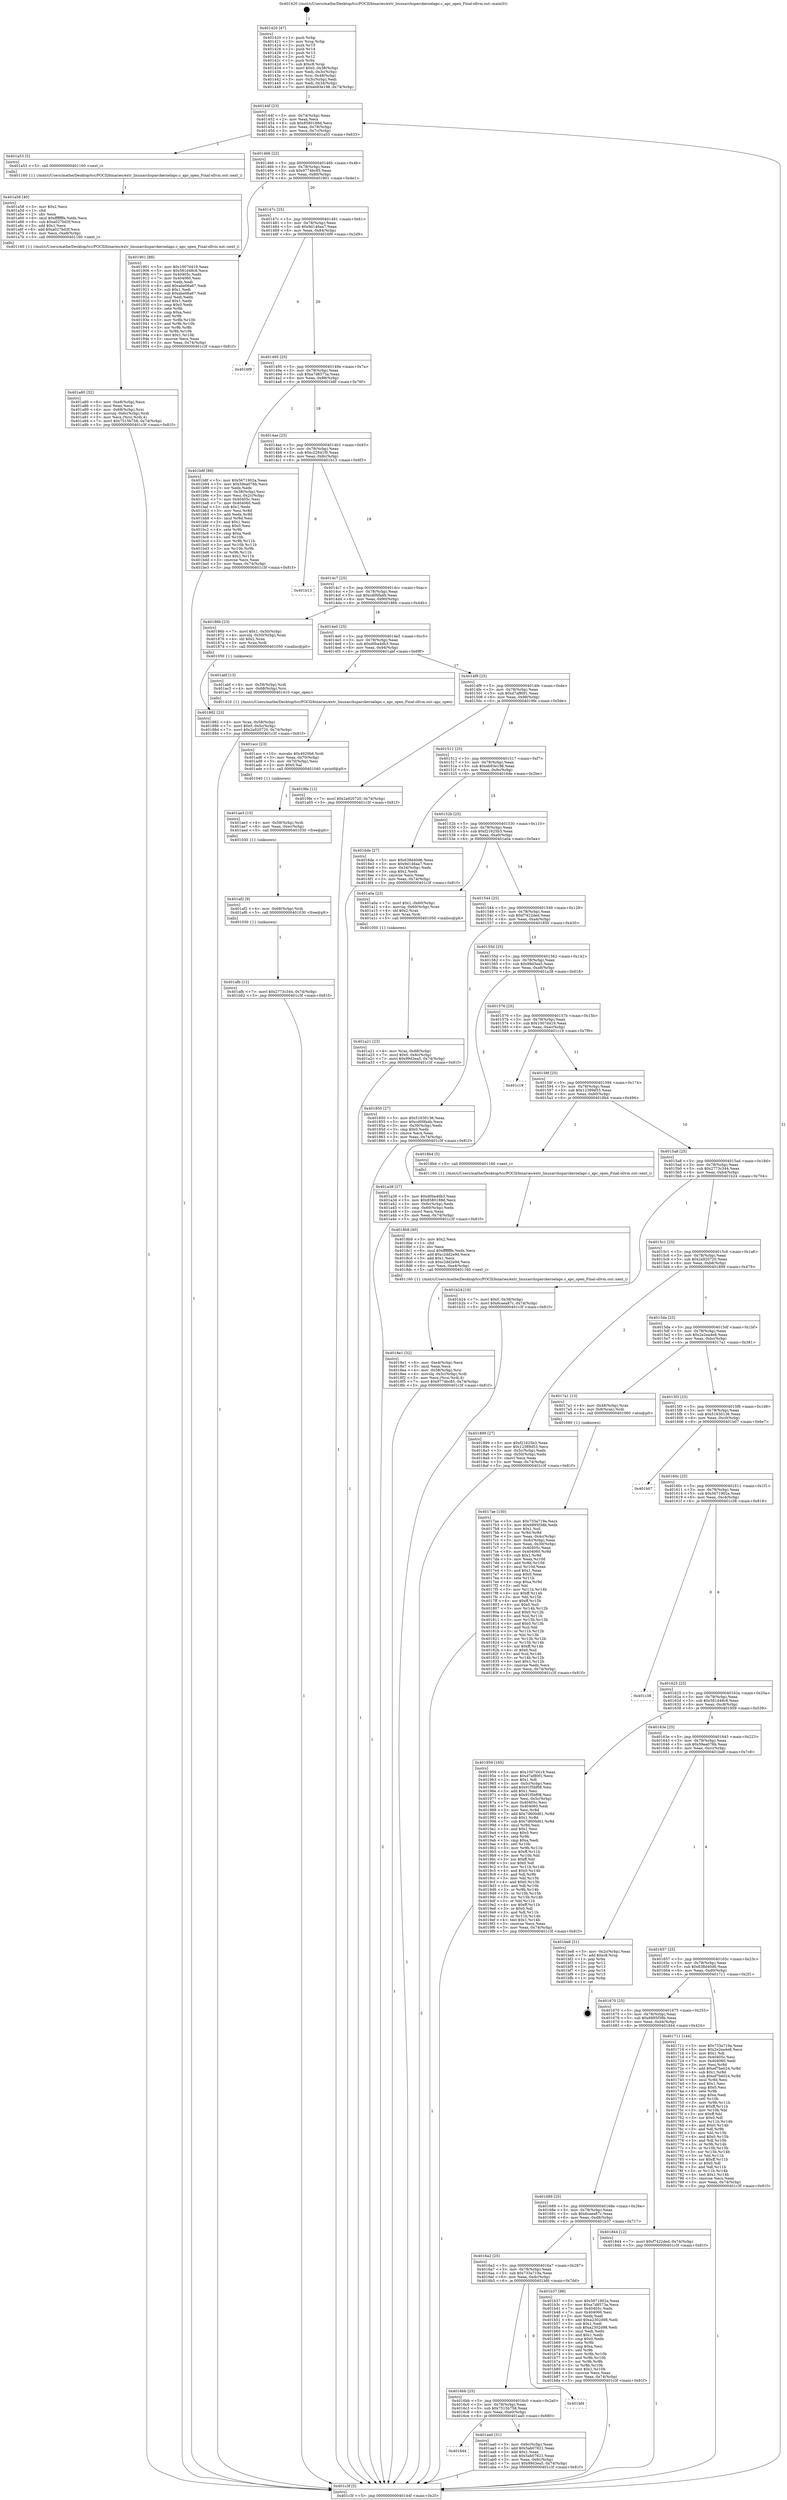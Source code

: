 digraph "0x401420" {
  label = "0x401420 (/mnt/c/Users/mathe/Desktop/tcc/POCII/binaries/extr_linuxarchsparckernelapc.c_apc_open_Final-ollvm.out::main(0))"
  labelloc = "t"
  node[shape=record]

  Entry [label="",width=0.3,height=0.3,shape=circle,fillcolor=black,style=filled]
  "0x40144f" [label="{
     0x40144f [23]\l
     | [instrs]\l
     &nbsp;&nbsp;0x40144f \<+3\>: mov -0x74(%rbp),%eax\l
     &nbsp;&nbsp;0x401452 \<+2\>: mov %eax,%ecx\l
     &nbsp;&nbsp;0x401454 \<+6\>: sub $0x8580188d,%ecx\l
     &nbsp;&nbsp;0x40145a \<+3\>: mov %eax,-0x78(%rbp)\l
     &nbsp;&nbsp;0x40145d \<+3\>: mov %ecx,-0x7c(%rbp)\l
     &nbsp;&nbsp;0x401460 \<+6\>: je 0000000000401a53 \<main+0x633\>\l
  }"]
  "0x401a53" [label="{
     0x401a53 [5]\l
     | [instrs]\l
     &nbsp;&nbsp;0x401a53 \<+5\>: call 0000000000401160 \<next_i\>\l
     | [calls]\l
     &nbsp;&nbsp;0x401160 \{1\} (/mnt/c/Users/mathe/Desktop/tcc/POCII/binaries/extr_linuxarchsparckernelapc.c_apc_open_Final-ollvm.out::next_i)\l
  }"]
  "0x401466" [label="{
     0x401466 [22]\l
     | [instrs]\l
     &nbsp;&nbsp;0x401466 \<+5\>: jmp 000000000040146b \<main+0x4b\>\l
     &nbsp;&nbsp;0x40146b \<+3\>: mov -0x78(%rbp),%eax\l
     &nbsp;&nbsp;0x40146e \<+5\>: sub $0x9774bc85,%eax\l
     &nbsp;&nbsp;0x401473 \<+3\>: mov %eax,-0x80(%rbp)\l
     &nbsp;&nbsp;0x401476 \<+6\>: je 0000000000401901 \<main+0x4e1\>\l
  }"]
  Exit [label="",width=0.3,height=0.3,shape=circle,fillcolor=black,style=filled,peripheries=2]
  "0x401901" [label="{
     0x401901 [88]\l
     | [instrs]\l
     &nbsp;&nbsp;0x401901 \<+5\>: mov $0x1007d419,%eax\l
     &nbsp;&nbsp;0x401906 \<+5\>: mov $0x581d48c8,%ecx\l
     &nbsp;&nbsp;0x40190b \<+7\>: mov 0x40405c,%edx\l
     &nbsp;&nbsp;0x401912 \<+7\>: mov 0x404060,%esi\l
     &nbsp;&nbsp;0x401919 \<+2\>: mov %edx,%edi\l
     &nbsp;&nbsp;0x40191b \<+6\>: add $0xabe06a67,%edi\l
     &nbsp;&nbsp;0x401921 \<+3\>: sub $0x1,%edi\l
     &nbsp;&nbsp;0x401924 \<+6\>: sub $0xabe06a67,%edi\l
     &nbsp;&nbsp;0x40192a \<+3\>: imul %edi,%edx\l
     &nbsp;&nbsp;0x40192d \<+3\>: and $0x1,%edx\l
     &nbsp;&nbsp;0x401930 \<+3\>: cmp $0x0,%edx\l
     &nbsp;&nbsp;0x401933 \<+4\>: sete %r8b\l
     &nbsp;&nbsp;0x401937 \<+3\>: cmp $0xa,%esi\l
     &nbsp;&nbsp;0x40193a \<+4\>: setl %r9b\l
     &nbsp;&nbsp;0x40193e \<+3\>: mov %r8b,%r10b\l
     &nbsp;&nbsp;0x401941 \<+3\>: and %r9b,%r10b\l
     &nbsp;&nbsp;0x401944 \<+3\>: xor %r9b,%r8b\l
     &nbsp;&nbsp;0x401947 \<+3\>: or %r8b,%r10b\l
     &nbsp;&nbsp;0x40194a \<+4\>: test $0x1,%r10b\l
     &nbsp;&nbsp;0x40194e \<+3\>: cmovne %ecx,%eax\l
     &nbsp;&nbsp;0x401951 \<+3\>: mov %eax,-0x74(%rbp)\l
     &nbsp;&nbsp;0x401954 \<+5\>: jmp 0000000000401c3f \<main+0x81f\>\l
  }"]
  "0x40147c" [label="{
     0x40147c [25]\l
     | [instrs]\l
     &nbsp;&nbsp;0x40147c \<+5\>: jmp 0000000000401481 \<main+0x61\>\l
     &nbsp;&nbsp;0x401481 \<+3\>: mov -0x78(%rbp),%eax\l
     &nbsp;&nbsp;0x401484 \<+5\>: sub $0x9d146aa7,%eax\l
     &nbsp;&nbsp;0x401489 \<+6\>: mov %eax,-0x84(%rbp)\l
     &nbsp;&nbsp;0x40148f \<+6\>: je 00000000004016f9 \<main+0x2d9\>\l
  }"]
  "0x401afb" [label="{
     0x401afb [12]\l
     | [instrs]\l
     &nbsp;&nbsp;0x401afb \<+7\>: movl $0x2773c344,-0x74(%rbp)\l
     &nbsp;&nbsp;0x401b02 \<+5\>: jmp 0000000000401c3f \<main+0x81f\>\l
  }"]
  "0x4016f9" [label="{
     0x4016f9\l
  }", style=dashed]
  "0x401495" [label="{
     0x401495 [25]\l
     | [instrs]\l
     &nbsp;&nbsp;0x401495 \<+5\>: jmp 000000000040149a \<main+0x7a\>\l
     &nbsp;&nbsp;0x40149a \<+3\>: mov -0x78(%rbp),%eax\l
     &nbsp;&nbsp;0x40149d \<+5\>: sub $0xa7d8573a,%eax\l
     &nbsp;&nbsp;0x4014a2 \<+6\>: mov %eax,-0x88(%rbp)\l
     &nbsp;&nbsp;0x4014a8 \<+6\>: je 0000000000401b8f \<main+0x76f\>\l
  }"]
  "0x401af2" [label="{
     0x401af2 [9]\l
     | [instrs]\l
     &nbsp;&nbsp;0x401af2 \<+4\>: mov -0x68(%rbp),%rdi\l
     &nbsp;&nbsp;0x401af6 \<+5\>: call 0000000000401030 \<free@plt\>\l
     | [calls]\l
     &nbsp;&nbsp;0x401030 \{1\} (unknown)\l
  }"]
  "0x401b8f" [label="{
     0x401b8f [89]\l
     | [instrs]\l
     &nbsp;&nbsp;0x401b8f \<+5\>: mov $0x5671902a,%eax\l
     &nbsp;&nbsp;0x401b94 \<+5\>: mov $0x59ea076b,%ecx\l
     &nbsp;&nbsp;0x401b99 \<+2\>: xor %edx,%edx\l
     &nbsp;&nbsp;0x401b9b \<+3\>: mov -0x38(%rbp),%esi\l
     &nbsp;&nbsp;0x401b9e \<+3\>: mov %esi,-0x2c(%rbp)\l
     &nbsp;&nbsp;0x401ba1 \<+7\>: mov 0x40405c,%esi\l
     &nbsp;&nbsp;0x401ba8 \<+7\>: mov 0x404060,%edi\l
     &nbsp;&nbsp;0x401baf \<+3\>: sub $0x1,%edx\l
     &nbsp;&nbsp;0x401bb2 \<+3\>: mov %esi,%r8d\l
     &nbsp;&nbsp;0x401bb5 \<+3\>: add %edx,%r8d\l
     &nbsp;&nbsp;0x401bb8 \<+4\>: imul %r8d,%esi\l
     &nbsp;&nbsp;0x401bbc \<+3\>: and $0x1,%esi\l
     &nbsp;&nbsp;0x401bbf \<+3\>: cmp $0x0,%esi\l
     &nbsp;&nbsp;0x401bc2 \<+4\>: sete %r9b\l
     &nbsp;&nbsp;0x401bc6 \<+3\>: cmp $0xa,%edi\l
     &nbsp;&nbsp;0x401bc9 \<+4\>: setl %r10b\l
     &nbsp;&nbsp;0x401bcd \<+3\>: mov %r9b,%r11b\l
     &nbsp;&nbsp;0x401bd0 \<+3\>: and %r10b,%r11b\l
     &nbsp;&nbsp;0x401bd3 \<+3\>: xor %r10b,%r9b\l
     &nbsp;&nbsp;0x401bd6 \<+3\>: or %r9b,%r11b\l
     &nbsp;&nbsp;0x401bd9 \<+4\>: test $0x1,%r11b\l
     &nbsp;&nbsp;0x401bdd \<+3\>: cmovne %ecx,%eax\l
     &nbsp;&nbsp;0x401be0 \<+3\>: mov %eax,-0x74(%rbp)\l
     &nbsp;&nbsp;0x401be3 \<+5\>: jmp 0000000000401c3f \<main+0x81f\>\l
  }"]
  "0x4014ae" [label="{
     0x4014ae [25]\l
     | [instrs]\l
     &nbsp;&nbsp;0x4014ae \<+5\>: jmp 00000000004014b3 \<main+0x93\>\l
     &nbsp;&nbsp;0x4014b3 \<+3\>: mov -0x78(%rbp),%eax\l
     &nbsp;&nbsp;0x4014b6 \<+5\>: sub $0xc22841f0,%eax\l
     &nbsp;&nbsp;0x4014bb \<+6\>: mov %eax,-0x8c(%rbp)\l
     &nbsp;&nbsp;0x4014c1 \<+6\>: je 0000000000401b13 \<main+0x6f3\>\l
  }"]
  "0x401ae3" [label="{
     0x401ae3 [15]\l
     | [instrs]\l
     &nbsp;&nbsp;0x401ae3 \<+4\>: mov -0x58(%rbp),%rdi\l
     &nbsp;&nbsp;0x401ae7 \<+6\>: mov %eax,-0xec(%rbp)\l
     &nbsp;&nbsp;0x401aed \<+5\>: call 0000000000401030 \<free@plt\>\l
     | [calls]\l
     &nbsp;&nbsp;0x401030 \{1\} (unknown)\l
  }"]
  "0x401b13" [label="{
     0x401b13\l
  }", style=dashed]
  "0x4014c7" [label="{
     0x4014c7 [25]\l
     | [instrs]\l
     &nbsp;&nbsp;0x4014c7 \<+5\>: jmp 00000000004014cc \<main+0xac\>\l
     &nbsp;&nbsp;0x4014cc \<+3\>: mov -0x78(%rbp),%eax\l
     &nbsp;&nbsp;0x4014cf \<+5\>: sub $0xcd00fa4b,%eax\l
     &nbsp;&nbsp;0x4014d4 \<+6\>: mov %eax,-0x90(%rbp)\l
     &nbsp;&nbsp;0x4014da \<+6\>: je 000000000040186b \<main+0x44b\>\l
  }"]
  "0x401acc" [label="{
     0x401acc [23]\l
     | [instrs]\l
     &nbsp;&nbsp;0x401acc \<+10\>: movabs $0x4020b6,%rdi\l
     &nbsp;&nbsp;0x401ad6 \<+3\>: mov %eax,-0x70(%rbp)\l
     &nbsp;&nbsp;0x401ad9 \<+3\>: mov -0x70(%rbp),%esi\l
     &nbsp;&nbsp;0x401adc \<+2\>: mov $0x0,%al\l
     &nbsp;&nbsp;0x401ade \<+5\>: call 0000000000401040 \<printf@plt\>\l
     | [calls]\l
     &nbsp;&nbsp;0x401040 \{1\} (unknown)\l
  }"]
  "0x40186b" [label="{
     0x40186b [23]\l
     | [instrs]\l
     &nbsp;&nbsp;0x40186b \<+7\>: movl $0x1,-0x50(%rbp)\l
     &nbsp;&nbsp;0x401872 \<+4\>: movslq -0x50(%rbp),%rax\l
     &nbsp;&nbsp;0x401876 \<+4\>: shl $0x2,%rax\l
     &nbsp;&nbsp;0x40187a \<+3\>: mov %rax,%rdi\l
     &nbsp;&nbsp;0x40187d \<+5\>: call 0000000000401050 \<malloc@plt\>\l
     | [calls]\l
     &nbsp;&nbsp;0x401050 \{1\} (unknown)\l
  }"]
  "0x4014e0" [label="{
     0x4014e0 [25]\l
     | [instrs]\l
     &nbsp;&nbsp;0x4014e0 \<+5\>: jmp 00000000004014e5 \<main+0xc5\>\l
     &nbsp;&nbsp;0x4014e5 \<+3\>: mov -0x78(%rbp),%eax\l
     &nbsp;&nbsp;0x4014e8 \<+5\>: sub $0xd0ba4db3,%eax\l
     &nbsp;&nbsp;0x4014ed \<+6\>: mov %eax,-0x94(%rbp)\l
     &nbsp;&nbsp;0x4014f3 \<+6\>: je 0000000000401abf \<main+0x69f\>\l
  }"]
  "0x4016d4" [label="{
     0x4016d4\l
  }", style=dashed]
  "0x401abf" [label="{
     0x401abf [13]\l
     | [instrs]\l
     &nbsp;&nbsp;0x401abf \<+4\>: mov -0x58(%rbp),%rdi\l
     &nbsp;&nbsp;0x401ac3 \<+4\>: mov -0x68(%rbp),%rsi\l
     &nbsp;&nbsp;0x401ac7 \<+5\>: call 0000000000401410 \<apc_open\>\l
     | [calls]\l
     &nbsp;&nbsp;0x401410 \{1\} (/mnt/c/Users/mathe/Desktop/tcc/POCII/binaries/extr_linuxarchsparckernelapc.c_apc_open_Final-ollvm.out::apc_open)\l
  }"]
  "0x4014f9" [label="{
     0x4014f9 [25]\l
     | [instrs]\l
     &nbsp;&nbsp;0x4014f9 \<+5\>: jmp 00000000004014fe \<main+0xde\>\l
     &nbsp;&nbsp;0x4014fe \<+3\>: mov -0x78(%rbp),%eax\l
     &nbsp;&nbsp;0x401501 \<+5\>: sub $0xd7af80f1,%eax\l
     &nbsp;&nbsp;0x401506 \<+6\>: mov %eax,-0x98(%rbp)\l
     &nbsp;&nbsp;0x40150c \<+6\>: je 00000000004019fe \<main+0x5de\>\l
  }"]
  "0x401aa0" [label="{
     0x401aa0 [31]\l
     | [instrs]\l
     &nbsp;&nbsp;0x401aa0 \<+3\>: mov -0x6c(%rbp),%eax\l
     &nbsp;&nbsp;0x401aa3 \<+5\>: add $0x5ab07621,%eax\l
     &nbsp;&nbsp;0x401aa8 \<+3\>: add $0x1,%eax\l
     &nbsp;&nbsp;0x401aab \<+5\>: sub $0x5ab07621,%eax\l
     &nbsp;&nbsp;0x401ab0 \<+3\>: mov %eax,-0x6c(%rbp)\l
     &nbsp;&nbsp;0x401ab3 \<+7\>: movl $0x99d3ea5,-0x74(%rbp)\l
     &nbsp;&nbsp;0x401aba \<+5\>: jmp 0000000000401c3f \<main+0x81f\>\l
  }"]
  "0x4019fe" [label="{
     0x4019fe [12]\l
     | [instrs]\l
     &nbsp;&nbsp;0x4019fe \<+7\>: movl $0x2a920720,-0x74(%rbp)\l
     &nbsp;&nbsp;0x401a05 \<+5\>: jmp 0000000000401c3f \<main+0x81f\>\l
  }"]
  "0x401512" [label="{
     0x401512 [25]\l
     | [instrs]\l
     &nbsp;&nbsp;0x401512 \<+5\>: jmp 0000000000401517 \<main+0xf7\>\l
     &nbsp;&nbsp;0x401517 \<+3\>: mov -0x78(%rbp),%eax\l
     &nbsp;&nbsp;0x40151a \<+5\>: sub $0xeb93e198,%eax\l
     &nbsp;&nbsp;0x40151f \<+6\>: mov %eax,-0x9c(%rbp)\l
     &nbsp;&nbsp;0x401525 \<+6\>: je 00000000004016de \<main+0x2be\>\l
  }"]
  "0x4016bb" [label="{
     0x4016bb [25]\l
     | [instrs]\l
     &nbsp;&nbsp;0x4016bb \<+5\>: jmp 00000000004016c0 \<main+0x2a0\>\l
     &nbsp;&nbsp;0x4016c0 \<+3\>: mov -0x78(%rbp),%eax\l
     &nbsp;&nbsp;0x4016c3 \<+5\>: sub $0x7515b758,%eax\l
     &nbsp;&nbsp;0x4016c8 \<+6\>: mov %eax,-0xe0(%rbp)\l
     &nbsp;&nbsp;0x4016ce \<+6\>: je 0000000000401aa0 \<main+0x680\>\l
  }"]
  "0x4016de" [label="{
     0x4016de [27]\l
     | [instrs]\l
     &nbsp;&nbsp;0x4016de \<+5\>: mov $0x638d40d6,%eax\l
     &nbsp;&nbsp;0x4016e3 \<+5\>: mov $0x9d146aa7,%ecx\l
     &nbsp;&nbsp;0x4016e8 \<+3\>: mov -0x34(%rbp),%edx\l
     &nbsp;&nbsp;0x4016eb \<+3\>: cmp $0x2,%edx\l
     &nbsp;&nbsp;0x4016ee \<+3\>: cmovne %ecx,%eax\l
     &nbsp;&nbsp;0x4016f1 \<+3\>: mov %eax,-0x74(%rbp)\l
     &nbsp;&nbsp;0x4016f4 \<+5\>: jmp 0000000000401c3f \<main+0x81f\>\l
  }"]
  "0x40152b" [label="{
     0x40152b [25]\l
     | [instrs]\l
     &nbsp;&nbsp;0x40152b \<+5\>: jmp 0000000000401530 \<main+0x110\>\l
     &nbsp;&nbsp;0x401530 \<+3\>: mov -0x78(%rbp),%eax\l
     &nbsp;&nbsp;0x401533 \<+5\>: sub $0xf21625b3,%eax\l
     &nbsp;&nbsp;0x401538 \<+6\>: mov %eax,-0xa0(%rbp)\l
     &nbsp;&nbsp;0x40153e \<+6\>: je 0000000000401a0a \<main+0x5ea\>\l
  }"]
  "0x401c3f" [label="{
     0x401c3f [5]\l
     | [instrs]\l
     &nbsp;&nbsp;0x401c3f \<+5\>: jmp 000000000040144f \<main+0x2f\>\l
  }"]
  "0x401420" [label="{
     0x401420 [47]\l
     | [instrs]\l
     &nbsp;&nbsp;0x401420 \<+1\>: push %rbp\l
     &nbsp;&nbsp;0x401421 \<+3\>: mov %rsp,%rbp\l
     &nbsp;&nbsp;0x401424 \<+2\>: push %r15\l
     &nbsp;&nbsp;0x401426 \<+2\>: push %r14\l
     &nbsp;&nbsp;0x401428 \<+2\>: push %r13\l
     &nbsp;&nbsp;0x40142a \<+2\>: push %r12\l
     &nbsp;&nbsp;0x40142c \<+1\>: push %rbx\l
     &nbsp;&nbsp;0x40142d \<+7\>: sub $0xc8,%rsp\l
     &nbsp;&nbsp;0x401434 \<+7\>: movl $0x0,-0x38(%rbp)\l
     &nbsp;&nbsp;0x40143b \<+3\>: mov %edi,-0x3c(%rbp)\l
     &nbsp;&nbsp;0x40143e \<+4\>: mov %rsi,-0x48(%rbp)\l
     &nbsp;&nbsp;0x401442 \<+3\>: mov -0x3c(%rbp),%edi\l
     &nbsp;&nbsp;0x401445 \<+3\>: mov %edi,-0x34(%rbp)\l
     &nbsp;&nbsp;0x401448 \<+7\>: movl $0xeb93e198,-0x74(%rbp)\l
  }"]
  "0x401bfd" [label="{
     0x401bfd\l
  }", style=dashed]
  "0x401a0a" [label="{
     0x401a0a [23]\l
     | [instrs]\l
     &nbsp;&nbsp;0x401a0a \<+7\>: movl $0x1,-0x60(%rbp)\l
     &nbsp;&nbsp;0x401a11 \<+4\>: movslq -0x60(%rbp),%rax\l
     &nbsp;&nbsp;0x401a15 \<+4\>: shl $0x2,%rax\l
     &nbsp;&nbsp;0x401a19 \<+3\>: mov %rax,%rdi\l
     &nbsp;&nbsp;0x401a1c \<+5\>: call 0000000000401050 \<malloc@plt\>\l
     | [calls]\l
     &nbsp;&nbsp;0x401050 \{1\} (unknown)\l
  }"]
  "0x401544" [label="{
     0x401544 [25]\l
     | [instrs]\l
     &nbsp;&nbsp;0x401544 \<+5\>: jmp 0000000000401549 \<main+0x129\>\l
     &nbsp;&nbsp;0x401549 \<+3\>: mov -0x78(%rbp),%eax\l
     &nbsp;&nbsp;0x40154c \<+5\>: sub $0xf7422ded,%eax\l
     &nbsp;&nbsp;0x401551 \<+6\>: mov %eax,-0xa4(%rbp)\l
     &nbsp;&nbsp;0x401557 \<+6\>: je 0000000000401850 \<main+0x430\>\l
  }"]
  "0x4016a2" [label="{
     0x4016a2 [25]\l
     | [instrs]\l
     &nbsp;&nbsp;0x4016a2 \<+5\>: jmp 00000000004016a7 \<main+0x287\>\l
     &nbsp;&nbsp;0x4016a7 \<+3\>: mov -0x78(%rbp),%eax\l
     &nbsp;&nbsp;0x4016aa \<+5\>: sub $0x733a719a,%eax\l
     &nbsp;&nbsp;0x4016af \<+6\>: mov %eax,-0xdc(%rbp)\l
     &nbsp;&nbsp;0x4016b5 \<+6\>: je 0000000000401bfd \<main+0x7dd\>\l
  }"]
  "0x401850" [label="{
     0x401850 [27]\l
     | [instrs]\l
     &nbsp;&nbsp;0x401850 \<+5\>: mov $0x51630136,%eax\l
     &nbsp;&nbsp;0x401855 \<+5\>: mov $0xcd00fa4b,%ecx\l
     &nbsp;&nbsp;0x40185a \<+3\>: mov -0x30(%rbp),%edx\l
     &nbsp;&nbsp;0x40185d \<+3\>: cmp $0x0,%edx\l
     &nbsp;&nbsp;0x401860 \<+3\>: cmove %ecx,%eax\l
     &nbsp;&nbsp;0x401863 \<+3\>: mov %eax,-0x74(%rbp)\l
     &nbsp;&nbsp;0x401866 \<+5\>: jmp 0000000000401c3f \<main+0x81f\>\l
  }"]
  "0x40155d" [label="{
     0x40155d [25]\l
     | [instrs]\l
     &nbsp;&nbsp;0x40155d \<+5\>: jmp 0000000000401562 \<main+0x142\>\l
     &nbsp;&nbsp;0x401562 \<+3\>: mov -0x78(%rbp),%eax\l
     &nbsp;&nbsp;0x401565 \<+5\>: sub $0x99d3ea5,%eax\l
     &nbsp;&nbsp;0x40156a \<+6\>: mov %eax,-0xa8(%rbp)\l
     &nbsp;&nbsp;0x401570 \<+6\>: je 0000000000401a38 \<main+0x618\>\l
  }"]
  "0x401b37" [label="{
     0x401b37 [88]\l
     | [instrs]\l
     &nbsp;&nbsp;0x401b37 \<+5\>: mov $0x5671902a,%eax\l
     &nbsp;&nbsp;0x401b3c \<+5\>: mov $0xa7d8573a,%ecx\l
     &nbsp;&nbsp;0x401b41 \<+7\>: mov 0x40405c,%edx\l
     &nbsp;&nbsp;0x401b48 \<+7\>: mov 0x404060,%esi\l
     &nbsp;&nbsp;0x401b4f \<+2\>: mov %edx,%edi\l
     &nbsp;&nbsp;0x401b51 \<+6\>: add $0xa2302d98,%edi\l
     &nbsp;&nbsp;0x401b57 \<+3\>: sub $0x1,%edi\l
     &nbsp;&nbsp;0x401b5a \<+6\>: sub $0xa2302d98,%edi\l
     &nbsp;&nbsp;0x401b60 \<+3\>: imul %edi,%edx\l
     &nbsp;&nbsp;0x401b63 \<+3\>: and $0x1,%edx\l
     &nbsp;&nbsp;0x401b66 \<+3\>: cmp $0x0,%edx\l
     &nbsp;&nbsp;0x401b69 \<+4\>: sete %r8b\l
     &nbsp;&nbsp;0x401b6d \<+3\>: cmp $0xa,%esi\l
     &nbsp;&nbsp;0x401b70 \<+4\>: setl %r9b\l
     &nbsp;&nbsp;0x401b74 \<+3\>: mov %r8b,%r10b\l
     &nbsp;&nbsp;0x401b77 \<+3\>: and %r9b,%r10b\l
     &nbsp;&nbsp;0x401b7a \<+3\>: xor %r9b,%r8b\l
     &nbsp;&nbsp;0x401b7d \<+3\>: or %r8b,%r10b\l
     &nbsp;&nbsp;0x401b80 \<+4\>: test $0x1,%r10b\l
     &nbsp;&nbsp;0x401b84 \<+3\>: cmovne %ecx,%eax\l
     &nbsp;&nbsp;0x401b87 \<+3\>: mov %eax,-0x74(%rbp)\l
     &nbsp;&nbsp;0x401b8a \<+5\>: jmp 0000000000401c3f \<main+0x81f\>\l
  }"]
  "0x401a38" [label="{
     0x401a38 [27]\l
     | [instrs]\l
     &nbsp;&nbsp;0x401a38 \<+5\>: mov $0xd0ba4db3,%eax\l
     &nbsp;&nbsp;0x401a3d \<+5\>: mov $0x8580188d,%ecx\l
     &nbsp;&nbsp;0x401a42 \<+3\>: mov -0x6c(%rbp),%edx\l
     &nbsp;&nbsp;0x401a45 \<+3\>: cmp -0x60(%rbp),%edx\l
     &nbsp;&nbsp;0x401a48 \<+3\>: cmovl %ecx,%eax\l
     &nbsp;&nbsp;0x401a4b \<+3\>: mov %eax,-0x74(%rbp)\l
     &nbsp;&nbsp;0x401a4e \<+5\>: jmp 0000000000401c3f \<main+0x81f\>\l
  }"]
  "0x401576" [label="{
     0x401576 [25]\l
     | [instrs]\l
     &nbsp;&nbsp;0x401576 \<+5\>: jmp 000000000040157b \<main+0x15b\>\l
     &nbsp;&nbsp;0x40157b \<+3\>: mov -0x78(%rbp),%eax\l
     &nbsp;&nbsp;0x40157e \<+5\>: sub $0x1007d419,%eax\l
     &nbsp;&nbsp;0x401583 \<+6\>: mov %eax,-0xac(%rbp)\l
     &nbsp;&nbsp;0x401589 \<+6\>: je 0000000000401c19 \<main+0x7f9\>\l
  }"]
  "0x401a80" [label="{
     0x401a80 [32]\l
     | [instrs]\l
     &nbsp;&nbsp;0x401a80 \<+6\>: mov -0xe8(%rbp),%ecx\l
     &nbsp;&nbsp;0x401a86 \<+3\>: imul %eax,%ecx\l
     &nbsp;&nbsp;0x401a89 \<+4\>: mov -0x68(%rbp),%rsi\l
     &nbsp;&nbsp;0x401a8d \<+4\>: movslq -0x6c(%rbp),%rdi\l
     &nbsp;&nbsp;0x401a91 \<+3\>: mov %ecx,(%rsi,%rdi,4)\l
     &nbsp;&nbsp;0x401a94 \<+7\>: movl $0x7515b758,-0x74(%rbp)\l
     &nbsp;&nbsp;0x401a9b \<+5\>: jmp 0000000000401c3f \<main+0x81f\>\l
  }"]
  "0x401c19" [label="{
     0x401c19\l
  }", style=dashed]
  "0x40158f" [label="{
     0x40158f [25]\l
     | [instrs]\l
     &nbsp;&nbsp;0x40158f \<+5\>: jmp 0000000000401594 \<main+0x174\>\l
     &nbsp;&nbsp;0x401594 \<+3\>: mov -0x78(%rbp),%eax\l
     &nbsp;&nbsp;0x401597 \<+5\>: sub $0x12389d53,%eax\l
     &nbsp;&nbsp;0x40159c \<+6\>: mov %eax,-0xb0(%rbp)\l
     &nbsp;&nbsp;0x4015a2 \<+6\>: je 00000000004018b4 \<main+0x494\>\l
  }"]
  "0x401a58" [label="{
     0x401a58 [40]\l
     | [instrs]\l
     &nbsp;&nbsp;0x401a58 \<+5\>: mov $0x2,%ecx\l
     &nbsp;&nbsp;0x401a5d \<+1\>: cltd\l
     &nbsp;&nbsp;0x401a5e \<+2\>: idiv %ecx\l
     &nbsp;&nbsp;0x401a60 \<+6\>: imul $0xfffffffe,%edx,%ecx\l
     &nbsp;&nbsp;0x401a66 \<+6\>: sub $0xa027bd3f,%ecx\l
     &nbsp;&nbsp;0x401a6c \<+3\>: add $0x1,%ecx\l
     &nbsp;&nbsp;0x401a6f \<+6\>: add $0xa027bd3f,%ecx\l
     &nbsp;&nbsp;0x401a75 \<+6\>: mov %ecx,-0xe8(%rbp)\l
     &nbsp;&nbsp;0x401a7b \<+5\>: call 0000000000401160 \<next_i\>\l
     | [calls]\l
     &nbsp;&nbsp;0x401160 \{1\} (/mnt/c/Users/mathe/Desktop/tcc/POCII/binaries/extr_linuxarchsparckernelapc.c_apc_open_Final-ollvm.out::next_i)\l
  }"]
  "0x4018b4" [label="{
     0x4018b4 [5]\l
     | [instrs]\l
     &nbsp;&nbsp;0x4018b4 \<+5\>: call 0000000000401160 \<next_i\>\l
     | [calls]\l
     &nbsp;&nbsp;0x401160 \{1\} (/mnt/c/Users/mathe/Desktop/tcc/POCII/binaries/extr_linuxarchsparckernelapc.c_apc_open_Final-ollvm.out::next_i)\l
  }"]
  "0x4015a8" [label="{
     0x4015a8 [25]\l
     | [instrs]\l
     &nbsp;&nbsp;0x4015a8 \<+5\>: jmp 00000000004015ad \<main+0x18d\>\l
     &nbsp;&nbsp;0x4015ad \<+3\>: mov -0x78(%rbp),%eax\l
     &nbsp;&nbsp;0x4015b0 \<+5\>: sub $0x2773c344,%eax\l
     &nbsp;&nbsp;0x4015b5 \<+6\>: mov %eax,-0xb4(%rbp)\l
     &nbsp;&nbsp;0x4015bb \<+6\>: je 0000000000401b24 \<main+0x704\>\l
  }"]
  "0x401a21" [label="{
     0x401a21 [23]\l
     | [instrs]\l
     &nbsp;&nbsp;0x401a21 \<+4\>: mov %rax,-0x68(%rbp)\l
     &nbsp;&nbsp;0x401a25 \<+7\>: movl $0x0,-0x6c(%rbp)\l
     &nbsp;&nbsp;0x401a2c \<+7\>: movl $0x99d3ea5,-0x74(%rbp)\l
     &nbsp;&nbsp;0x401a33 \<+5\>: jmp 0000000000401c3f \<main+0x81f\>\l
  }"]
  "0x401b24" [label="{
     0x401b24 [19]\l
     | [instrs]\l
     &nbsp;&nbsp;0x401b24 \<+7\>: movl $0x0,-0x38(%rbp)\l
     &nbsp;&nbsp;0x401b2b \<+7\>: movl $0x6caea87c,-0x74(%rbp)\l
     &nbsp;&nbsp;0x401b32 \<+5\>: jmp 0000000000401c3f \<main+0x81f\>\l
  }"]
  "0x4015c1" [label="{
     0x4015c1 [25]\l
     | [instrs]\l
     &nbsp;&nbsp;0x4015c1 \<+5\>: jmp 00000000004015c6 \<main+0x1a6\>\l
     &nbsp;&nbsp;0x4015c6 \<+3\>: mov -0x78(%rbp),%eax\l
     &nbsp;&nbsp;0x4015c9 \<+5\>: sub $0x2a920720,%eax\l
     &nbsp;&nbsp;0x4015ce \<+6\>: mov %eax,-0xb8(%rbp)\l
     &nbsp;&nbsp;0x4015d4 \<+6\>: je 0000000000401899 \<main+0x479\>\l
  }"]
  "0x4018e1" [label="{
     0x4018e1 [32]\l
     | [instrs]\l
     &nbsp;&nbsp;0x4018e1 \<+6\>: mov -0xe4(%rbp),%ecx\l
     &nbsp;&nbsp;0x4018e7 \<+3\>: imul %eax,%ecx\l
     &nbsp;&nbsp;0x4018ea \<+4\>: mov -0x58(%rbp),%rsi\l
     &nbsp;&nbsp;0x4018ee \<+4\>: movslq -0x5c(%rbp),%rdi\l
     &nbsp;&nbsp;0x4018f2 \<+3\>: mov %ecx,(%rsi,%rdi,4)\l
     &nbsp;&nbsp;0x4018f5 \<+7\>: movl $0x9774bc85,-0x74(%rbp)\l
     &nbsp;&nbsp;0x4018fc \<+5\>: jmp 0000000000401c3f \<main+0x81f\>\l
  }"]
  "0x401899" [label="{
     0x401899 [27]\l
     | [instrs]\l
     &nbsp;&nbsp;0x401899 \<+5\>: mov $0xf21625b3,%eax\l
     &nbsp;&nbsp;0x40189e \<+5\>: mov $0x12389d53,%ecx\l
     &nbsp;&nbsp;0x4018a3 \<+3\>: mov -0x5c(%rbp),%edx\l
     &nbsp;&nbsp;0x4018a6 \<+3\>: cmp -0x50(%rbp),%edx\l
     &nbsp;&nbsp;0x4018a9 \<+3\>: cmovl %ecx,%eax\l
     &nbsp;&nbsp;0x4018ac \<+3\>: mov %eax,-0x74(%rbp)\l
     &nbsp;&nbsp;0x4018af \<+5\>: jmp 0000000000401c3f \<main+0x81f\>\l
  }"]
  "0x4015da" [label="{
     0x4015da [25]\l
     | [instrs]\l
     &nbsp;&nbsp;0x4015da \<+5\>: jmp 00000000004015df \<main+0x1bf\>\l
     &nbsp;&nbsp;0x4015df \<+3\>: mov -0x78(%rbp),%eax\l
     &nbsp;&nbsp;0x4015e2 \<+5\>: sub $0x2e2ea4e8,%eax\l
     &nbsp;&nbsp;0x4015e7 \<+6\>: mov %eax,-0xbc(%rbp)\l
     &nbsp;&nbsp;0x4015ed \<+6\>: je 00000000004017a1 \<main+0x381\>\l
  }"]
  "0x4018b9" [label="{
     0x4018b9 [40]\l
     | [instrs]\l
     &nbsp;&nbsp;0x4018b9 \<+5\>: mov $0x2,%ecx\l
     &nbsp;&nbsp;0x4018be \<+1\>: cltd\l
     &nbsp;&nbsp;0x4018bf \<+2\>: idiv %ecx\l
     &nbsp;&nbsp;0x4018c1 \<+6\>: imul $0xfffffffe,%edx,%ecx\l
     &nbsp;&nbsp;0x4018c7 \<+6\>: add $0xc2dd2e9d,%ecx\l
     &nbsp;&nbsp;0x4018cd \<+3\>: add $0x1,%ecx\l
     &nbsp;&nbsp;0x4018d0 \<+6\>: sub $0xc2dd2e9d,%ecx\l
     &nbsp;&nbsp;0x4018d6 \<+6\>: mov %ecx,-0xe4(%rbp)\l
     &nbsp;&nbsp;0x4018dc \<+5\>: call 0000000000401160 \<next_i\>\l
     | [calls]\l
     &nbsp;&nbsp;0x401160 \{1\} (/mnt/c/Users/mathe/Desktop/tcc/POCII/binaries/extr_linuxarchsparckernelapc.c_apc_open_Final-ollvm.out::next_i)\l
  }"]
  "0x4017a1" [label="{
     0x4017a1 [13]\l
     | [instrs]\l
     &nbsp;&nbsp;0x4017a1 \<+4\>: mov -0x48(%rbp),%rax\l
     &nbsp;&nbsp;0x4017a5 \<+4\>: mov 0x8(%rax),%rdi\l
     &nbsp;&nbsp;0x4017a9 \<+5\>: call 0000000000401060 \<atoi@plt\>\l
     | [calls]\l
     &nbsp;&nbsp;0x401060 \{1\} (unknown)\l
  }"]
  "0x4015f3" [label="{
     0x4015f3 [25]\l
     | [instrs]\l
     &nbsp;&nbsp;0x4015f3 \<+5\>: jmp 00000000004015f8 \<main+0x1d8\>\l
     &nbsp;&nbsp;0x4015f8 \<+3\>: mov -0x78(%rbp),%eax\l
     &nbsp;&nbsp;0x4015fb \<+5\>: sub $0x51630136,%eax\l
     &nbsp;&nbsp;0x401600 \<+6\>: mov %eax,-0xc0(%rbp)\l
     &nbsp;&nbsp;0x401606 \<+6\>: je 0000000000401b07 \<main+0x6e7\>\l
  }"]
  "0x401882" [label="{
     0x401882 [23]\l
     | [instrs]\l
     &nbsp;&nbsp;0x401882 \<+4\>: mov %rax,-0x58(%rbp)\l
     &nbsp;&nbsp;0x401886 \<+7\>: movl $0x0,-0x5c(%rbp)\l
     &nbsp;&nbsp;0x40188d \<+7\>: movl $0x2a920720,-0x74(%rbp)\l
     &nbsp;&nbsp;0x401894 \<+5\>: jmp 0000000000401c3f \<main+0x81f\>\l
  }"]
  "0x401b07" [label="{
     0x401b07\l
  }", style=dashed]
  "0x40160c" [label="{
     0x40160c [25]\l
     | [instrs]\l
     &nbsp;&nbsp;0x40160c \<+5\>: jmp 0000000000401611 \<main+0x1f1\>\l
     &nbsp;&nbsp;0x401611 \<+3\>: mov -0x78(%rbp),%eax\l
     &nbsp;&nbsp;0x401614 \<+5\>: sub $0x5671902a,%eax\l
     &nbsp;&nbsp;0x401619 \<+6\>: mov %eax,-0xc4(%rbp)\l
     &nbsp;&nbsp;0x40161f \<+6\>: je 0000000000401c38 \<main+0x818\>\l
  }"]
  "0x401689" [label="{
     0x401689 [25]\l
     | [instrs]\l
     &nbsp;&nbsp;0x401689 \<+5\>: jmp 000000000040168e \<main+0x26e\>\l
     &nbsp;&nbsp;0x40168e \<+3\>: mov -0x78(%rbp),%eax\l
     &nbsp;&nbsp;0x401691 \<+5\>: sub $0x6caea87c,%eax\l
     &nbsp;&nbsp;0x401696 \<+6\>: mov %eax,-0xd8(%rbp)\l
     &nbsp;&nbsp;0x40169c \<+6\>: je 0000000000401b37 \<main+0x717\>\l
  }"]
  "0x401c38" [label="{
     0x401c38\l
  }", style=dashed]
  "0x401625" [label="{
     0x401625 [25]\l
     | [instrs]\l
     &nbsp;&nbsp;0x401625 \<+5\>: jmp 000000000040162a \<main+0x20a\>\l
     &nbsp;&nbsp;0x40162a \<+3\>: mov -0x78(%rbp),%eax\l
     &nbsp;&nbsp;0x40162d \<+5\>: sub $0x581d48c8,%eax\l
     &nbsp;&nbsp;0x401632 \<+6\>: mov %eax,-0xc8(%rbp)\l
     &nbsp;&nbsp;0x401638 \<+6\>: je 0000000000401959 \<main+0x539\>\l
  }"]
  "0x401844" [label="{
     0x401844 [12]\l
     | [instrs]\l
     &nbsp;&nbsp;0x401844 \<+7\>: movl $0xf7422ded,-0x74(%rbp)\l
     &nbsp;&nbsp;0x40184b \<+5\>: jmp 0000000000401c3f \<main+0x81f\>\l
  }"]
  "0x401959" [label="{
     0x401959 [165]\l
     | [instrs]\l
     &nbsp;&nbsp;0x401959 \<+5\>: mov $0x1007d419,%eax\l
     &nbsp;&nbsp;0x40195e \<+5\>: mov $0xd7af80f1,%ecx\l
     &nbsp;&nbsp;0x401963 \<+2\>: mov $0x1,%dl\l
     &nbsp;&nbsp;0x401965 \<+3\>: mov -0x5c(%rbp),%esi\l
     &nbsp;&nbsp;0x401968 \<+6\>: add $0x91f5bf08,%esi\l
     &nbsp;&nbsp;0x40196e \<+3\>: add $0x1,%esi\l
     &nbsp;&nbsp;0x401971 \<+6\>: sub $0x91f5bf08,%esi\l
     &nbsp;&nbsp;0x401977 \<+3\>: mov %esi,-0x5c(%rbp)\l
     &nbsp;&nbsp;0x40197a \<+7\>: mov 0x40405c,%esi\l
     &nbsp;&nbsp;0x401981 \<+7\>: mov 0x404060,%edi\l
     &nbsp;&nbsp;0x401988 \<+3\>: mov %esi,%r8d\l
     &nbsp;&nbsp;0x40198b \<+7\>: add $0x7d600d61,%r8d\l
     &nbsp;&nbsp;0x401992 \<+4\>: sub $0x1,%r8d\l
     &nbsp;&nbsp;0x401996 \<+7\>: sub $0x7d600d61,%r8d\l
     &nbsp;&nbsp;0x40199d \<+4\>: imul %r8d,%esi\l
     &nbsp;&nbsp;0x4019a1 \<+3\>: and $0x1,%esi\l
     &nbsp;&nbsp;0x4019a4 \<+3\>: cmp $0x0,%esi\l
     &nbsp;&nbsp;0x4019a7 \<+4\>: sete %r9b\l
     &nbsp;&nbsp;0x4019ab \<+3\>: cmp $0xa,%edi\l
     &nbsp;&nbsp;0x4019ae \<+4\>: setl %r10b\l
     &nbsp;&nbsp;0x4019b2 \<+3\>: mov %r9b,%r11b\l
     &nbsp;&nbsp;0x4019b5 \<+4\>: xor $0xff,%r11b\l
     &nbsp;&nbsp;0x4019b9 \<+3\>: mov %r10b,%bl\l
     &nbsp;&nbsp;0x4019bc \<+3\>: xor $0xff,%bl\l
     &nbsp;&nbsp;0x4019bf \<+3\>: xor $0x0,%dl\l
     &nbsp;&nbsp;0x4019c2 \<+3\>: mov %r11b,%r14b\l
     &nbsp;&nbsp;0x4019c5 \<+4\>: and $0x0,%r14b\l
     &nbsp;&nbsp;0x4019c9 \<+3\>: and %dl,%r9b\l
     &nbsp;&nbsp;0x4019cc \<+3\>: mov %bl,%r15b\l
     &nbsp;&nbsp;0x4019cf \<+4\>: and $0x0,%r15b\l
     &nbsp;&nbsp;0x4019d3 \<+3\>: and %dl,%r10b\l
     &nbsp;&nbsp;0x4019d6 \<+3\>: or %r9b,%r14b\l
     &nbsp;&nbsp;0x4019d9 \<+3\>: or %r10b,%r15b\l
     &nbsp;&nbsp;0x4019dc \<+3\>: xor %r15b,%r14b\l
     &nbsp;&nbsp;0x4019df \<+3\>: or %bl,%r11b\l
     &nbsp;&nbsp;0x4019e2 \<+4\>: xor $0xff,%r11b\l
     &nbsp;&nbsp;0x4019e6 \<+3\>: or $0x0,%dl\l
     &nbsp;&nbsp;0x4019e9 \<+3\>: and %dl,%r11b\l
     &nbsp;&nbsp;0x4019ec \<+3\>: or %r11b,%r14b\l
     &nbsp;&nbsp;0x4019ef \<+4\>: test $0x1,%r14b\l
     &nbsp;&nbsp;0x4019f3 \<+3\>: cmovne %ecx,%eax\l
     &nbsp;&nbsp;0x4019f6 \<+3\>: mov %eax,-0x74(%rbp)\l
     &nbsp;&nbsp;0x4019f9 \<+5\>: jmp 0000000000401c3f \<main+0x81f\>\l
  }"]
  "0x40163e" [label="{
     0x40163e [25]\l
     | [instrs]\l
     &nbsp;&nbsp;0x40163e \<+5\>: jmp 0000000000401643 \<main+0x223\>\l
     &nbsp;&nbsp;0x401643 \<+3\>: mov -0x78(%rbp),%eax\l
     &nbsp;&nbsp;0x401646 \<+5\>: sub $0x59ea076b,%eax\l
     &nbsp;&nbsp;0x40164b \<+6\>: mov %eax,-0xcc(%rbp)\l
     &nbsp;&nbsp;0x401651 \<+6\>: je 0000000000401be8 \<main+0x7c8\>\l
  }"]
  "0x4017ae" [label="{
     0x4017ae [150]\l
     | [instrs]\l
     &nbsp;&nbsp;0x4017ae \<+5\>: mov $0x733a719a,%ecx\l
     &nbsp;&nbsp;0x4017b3 \<+5\>: mov $0x6895f38b,%edx\l
     &nbsp;&nbsp;0x4017b8 \<+3\>: mov $0x1,%sil\l
     &nbsp;&nbsp;0x4017bb \<+3\>: xor %r8d,%r8d\l
     &nbsp;&nbsp;0x4017be \<+3\>: mov %eax,-0x4c(%rbp)\l
     &nbsp;&nbsp;0x4017c1 \<+3\>: mov -0x4c(%rbp),%eax\l
     &nbsp;&nbsp;0x4017c4 \<+3\>: mov %eax,-0x30(%rbp)\l
     &nbsp;&nbsp;0x4017c7 \<+7\>: mov 0x40405c,%eax\l
     &nbsp;&nbsp;0x4017ce \<+8\>: mov 0x404060,%r9d\l
     &nbsp;&nbsp;0x4017d6 \<+4\>: sub $0x1,%r8d\l
     &nbsp;&nbsp;0x4017da \<+3\>: mov %eax,%r10d\l
     &nbsp;&nbsp;0x4017dd \<+3\>: add %r8d,%r10d\l
     &nbsp;&nbsp;0x4017e0 \<+4\>: imul %r10d,%eax\l
     &nbsp;&nbsp;0x4017e4 \<+3\>: and $0x1,%eax\l
     &nbsp;&nbsp;0x4017e7 \<+3\>: cmp $0x0,%eax\l
     &nbsp;&nbsp;0x4017ea \<+4\>: sete %r11b\l
     &nbsp;&nbsp;0x4017ee \<+4\>: cmp $0xa,%r9d\l
     &nbsp;&nbsp;0x4017f2 \<+3\>: setl %bl\l
     &nbsp;&nbsp;0x4017f5 \<+3\>: mov %r11b,%r14b\l
     &nbsp;&nbsp;0x4017f8 \<+4\>: xor $0xff,%r14b\l
     &nbsp;&nbsp;0x4017fc \<+3\>: mov %bl,%r15b\l
     &nbsp;&nbsp;0x4017ff \<+4\>: xor $0xff,%r15b\l
     &nbsp;&nbsp;0x401803 \<+4\>: xor $0x0,%sil\l
     &nbsp;&nbsp;0x401807 \<+3\>: mov %r14b,%r12b\l
     &nbsp;&nbsp;0x40180a \<+4\>: and $0x0,%r12b\l
     &nbsp;&nbsp;0x40180e \<+3\>: and %sil,%r11b\l
     &nbsp;&nbsp;0x401811 \<+3\>: mov %r15b,%r13b\l
     &nbsp;&nbsp;0x401814 \<+4\>: and $0x0,%r13b\l
     &nbsp;&nbsp;0x401818 \<+3\>: and %sil,%bl\l
     &nbsp;&nbsp;0x40181b \<+3\>: or %r11b,%r12b\l
     &nbsp;&nbsp;0x40181e \<+3\>: or %bl,%r13b\l
     &nbsp;&nbsp;0x401821 \<+3\>: xor %r13b,%r12b\l
     &nbsp;&nbsp;0x401824 \<+3\>: or %r15b,%r14b\l
     &nbsp;&nbsp;0x401827 \<+4\>: xor $0xff,%r14b\l
     &nbsp;&nbsp;0x40182b \<+4\>: or $0x0,%sil\l
     &nbsp;&nbsp;0x40182f \<+3\>: and %sil,%r14b\l
     &nbsp;&nbsp;0x401832 \<+3\>: or %r14b,%r12b\l
     &nbsp;&nbsp;0x401835 \<+4\>: test $0x1,%r12b\l
     &nbsp;&nbsp;0x401839 \<+3\>: cmovne %edx,%ecx\l
     &nbsp;&nbsp;0x40183c \<+3\>: mov %ecx,-0x74(%rbp)\l
     &nbsp;&nbsp;0x40183f \<+5\>: jmp 0000000000401c3f \<main+0x81f\>\l
  }"]
  "0x401be8" [label="{
     0x401be8 [21]\l
     | [instrs]\l
     &nbsp;&nbsp;0x401be8 \<+3\>: mov -0x2c(%rbp),%eax\l
     &nbsp;&nbsp;0x401beb \<+7\>: add $0xc8,%rsp\l
     &nbsp;&nbsp;0x401bf2 \<+1\>: pop %rbx\l
     &nbsp;&nbsp;0x401bf3 \<+2\>: pop %r12\l
     &nbsp;&nbsp;0x401bf5 \<+2\>: pop %r13\l
     &nbsp;&nbsp;0x401bf7 \<+2\>: pop %r14\l
     &nbsp;&nbsp;0x401bf9 \<+2\>: pop %r15\l
     &nbsp;&nbsp;0x401bfb \<+1\>: pop %rbp\l
     &nbsp;&nbsp;0x401bfc \<+1\>: ret\l
  }"]
  "0x401657" [label="{
     0x401657 [25]\l
     | [instrs]\l
     &nbsp;&nbsp;0x401657 \<+5\>: jmp 000000000040165c \<main+0x23c\>\l
     &nbsp;&nbsp;0x40165c \<+3\>: mov -0x78(%rbp),%eax\l
     &nbsp;&nbsp;0x40165f \<+5\>: sub $0x638d40d6,%eax\l
     &nbsp;&nbsp;0x401664 \<+6\>: mov %eax,-0xd0(%rbp)\l
     &nbsp;&nbsp;0x40166a \<+6\>: je 0000000000401711 \<main+0x2f1\>\l
  }"]
  "0x401670" [label="{
     0x401670 [25]\l
     | [instrs]\l
     &nbsp;&nbsp;0x401670 \<+5\>: jmp 0000000000401675 \<main+0x255\>\l
     &nbsp;&nbsp;0x401675 \<+3\>: mov -0x78(%rbp),%eax\l
     &nbsp;&nbsp;0x401678 \<+5\>: sub $0x6895f38b,%eax\l
     &nbsp;&nbsp;0x40167d \<+6\>: mov %eax,-0xd4(%rbp)\l
     &nbsp;&nbsp;0x401683 \<+6\>: je 0000000000401844 \<main+0x424\>\l
  }"]
  "0x401711" [label="{
     0x401711 [144]\l
     | [instrs]\l
     &nbsp;&nbsp;0x401711 \<+5\>: mov $0x733a719a,%eax\l
     &nbsp;&nbsp;0x401716 \<+5\>: mov $0x2e2ea4e8,%ecx\l
     &nbsp;&nbsp;0x40171b \<+2\>: mov $0x1,%dl\l
     &nbsp;&nbsp;0x40171d \<+7\>: mov 0x40405c,%esi\l
     &nbsp;&nbsp;0x401724 \<+7\>: mov 0x404060,%edi\l
     &nbsp;&nbsp;0x40172b \<+3\>: mov %esi,%r8d\l
     &nbsp;&nbsp;0x40172e \<+7\>: add $0xef7be024,%r8d\l
     &nbsp;&nbsp;0x401735 \<+4\>: sub $0x1,%r8d\l
     &nbsp;&nbsp;0x401739 \<+7\>: sub $0xef7be024,%r8d\l
     &nbsp;&nbsp;0x401740 \<+4\>: imul %r8d,%esi\l
     &nbsp;&nbsp;0x401744 \<+3\>: and $0x1,%esi\l
     &nbsp;&nbsp;0x401747 \<+3\>: cmp $0x0,%esi\l
     &nbsp;&nbsp;0x40174a \<+4\>: sete %r9b\l
     &nbsp;&nbsp;0x40174e \<+3\>: cmp $0xa,%edi\l
     &nbsp;&nbsp;0x401751 \<+4\>: setl %r10b\l
     &nbsp;&nbsp;0x401755 \<+3\>: mov %r9b,%r11b\l
     &nbsp;&nbsp;0x401758 \<+4\>: xor $0xff,%r11b\l
     &nbsp;&nbsp;0x40175c \<+3\>: mov %r10b,%bl\l
     &nbsp;&nbsp;0x40175f \<+3\>: xor $0xff,%bl\l
     &nbsp;&nbsp;0x401762 \<+3\>: xor $0x0,%dl\l
     &nbsp;&nbsp;0x401765 \<+3\>: mov %r11b,%r14b\l
     &nbsp;&nbsp;0x401768 \<+4\>: and $0x0,%r14b\l
     &nbsp;&nbsp;0x40176c \<+3\>: and %dl,%r9b\l
     &nbsp;&nbsp;0x40176f \<+3\>: mov %bl,%r15b\l
     &nbsp;&nbsp;0x401772 \<+4\>: and $0x0,%r15b\l
     &nbsp;&nbsp;0x401776 \<+3\>: and %dl,%r10b\l
     &nbsp;&nbsp;0x401779 \<+3\>: or %r9b,%r14b\l
     &nbsp;&nbsp;0x40177c \<+3\>: or %r10b,%r15b\l
     &nbsp;&nbsp;0x40177f \<+3\>: xor %r15b,%r14b\l
     &nbsp;&nbsp;0x401782 \<+3\>: or %bl,%r11b\l
     &nbsp;&nbsp;0x401785 \<+4\>: xor $0xff,%r11b\l
     &nbsp;&nbsp;0x401789 \<+3\>: or $0x0,%dl\l
     &nbsp;&nbsp;0x40178c \<+3\>: and %dl,%r11b\l
     &nbsp;&nbsp;0x40178f \<+3\>: or %r11b,%r14b\l
     &nbsp;&nbsp;0x401792 \<+4\>: test $0x1,%r14b\l
     &nbsp;&nbsp;0x401796 \<+3\>: cmovne %ecx,%eax\l
     &nbsp;&nbsp;0x401799 \<+3\>: mov %eax,-0x74(%rbp)\l
     &nbsp;&nbsp;0x40179c \<+5\>: jmp 0000000000401c3f \<main+0x81f\>\l
  }"]
  Entry -> "0x401420" [label=" 1"]
  "0x40144f" -> "0x401a53" [label=" 1"]
  "0x40144f" -> "0x401466" [label=" 21"]
  "0x401be8" -> Exit [label=" 1"]
  "0x401466" -> "0x401901" [label=" 1"]
  "0x401466" -> "0x40147c" [label=" 20"]
  "0x401b8f" -> "0x401c3f" [label=" 1"]
  "0x40147c" -> "0x4016f9" [label=" 0"]
  "0x40147c" -> "0x401495" [label=" 20"]
  "0x401b37" -> "0x401c3f" [label=" 1"]
  "0x401495" -> "0x401b8f" [label=" 1"]
  "0x401495" -> "0x4014ae" [label=" 19"]
  "0x401b24" -> "0x401c3f" [label=" 1"]
  "0x4014ae" -> "0x401b13" [label=" 0"]
  "0x4014ae" -> "0x4014c7" [label=" 19"]
  "0x401afb" -> "0x401c3f" [label=" 1"]
  "0x4014c7" -> "0x40186b" [label=" 1"]
  "0x4014c7" -> "0x4014e0" [label=" 18"]
  "0x401af2" -> "0x401afb" [label=" 1"]
  "0x4014e0" -> "0x401abf" [label=" 1"]
  "0x4014e0" -> "0x4014f9" [label=" 17"]
  "0x401ae3" -> "0x401af2" [label=" 1"]
  "0x4014f9" -> "0x4019fe" [label=" 1"]
  "0x4014f9" -> "0x401512" [label=" 16"]
  "0x401acc" -> "0x401ae3" [label=" 1"]
  "0x401512" -> "0x4016de" [label=" 1"]
  "0x401512" -> "0x40152b" [label=" 15"]
  "0x4016de" -> "0x401c3f" [label=" 1"]
  "0x401420" -> "0x40144f" [label=" 1"]
  "0x401c3f" -> "0x40144f" [label=" 21"]
  "0x401aa0" -> "0x401c3f" [label=" 1"]
  "0x40152b" -> "0x401a0a" [label=" 1"]
  "0x40152b" -> "0x401544" [label=" 14"]
  "0x4016bb" -> "0x4016d4" [label=" 0"]
  "0x401544" -> "0x401850" [label=" 1"]
  "0x401544" -> "0x40155d" [label=" 13"]
  "0x401abf" -> "0x401acc" [label=" 1"]
  "0x40155d" -> "0x401a38" [label=" 2"]
  "0x40155d" -> "0x401576" [label=" 11"]
  "0x4016a2" -> "0x4016bb" [label=" 1"]
  "0x401576" -> "0x401c19" [label=" 0"]
  "0x401576" -> "0x40158f" [label=" 11"]
  "0x4016bb" -> "0x401aa0" [label=" 1"]
  "0x40158f" -> "0x4018b4" [label=" 1"]
  "0x40158f" -> "0x4015a8" [label=" 10"]
  "0x401689" -> "0x4016a2" [label=" 1"]
  "0x4015a8" -> "0x401b24" [label=" 1"]
  "0x4015a8" -> "0x4015c1" [label=" 9"]
  "0x401689" -> "0x401b37" [label=" 1"]
  "0x4015c1" -> "0x401899" [label=" 2"]
  "0x4015c1" -> "0x4015da" [label=" 7"]
  "0x4016a2" -> "0x401bfd" [label=" 0"]
  "0x4015da" -> "0x4017a1" [label=" 1"]
  "0x4015da" -> "0x4015f3" [label=" 6"]
  "0x401a80" -> "0x401c3f" [label=" 1"]
  "0x4015f3" -> "0x401b07" [label=" 0"]
  "0x4015f3" -> "0x40160c" [label=" 6"]
  "0x401a58" -> "0x401a80" [label=" 1"]
  "0x40160c" -> "0x401c38" [label=" 0"]
  "0x40160c" -> "0x401625" [label=" 6"]
  "0x401a53" -> "0x401a58" [label=" 1"]
  "0x401625" -> "0x401959" [label=" 1"]
  "0x401625" -> "0x40163e" [label=" 5"]
  "0x401a38" -> "0x401c3f" [label=" 2"]
  "0x40163e" -> "0x401be8" [label=" 1"]
  "0x40163e" -> "0x401657" [label=" 4"]
  "0x401a0a" -> "0x401a21" [label=" 1"]
  "0x401657" -> "0x401711" [label=" 1"]
  "0x401657" -> "0x401670" [label=" 3"]
  "0x401711" -> "0x401c3f" [label=" 1"]
  "0x4017a1" -> "0x4017ae" [label=" 1"]
  "0x4017ae" -> "0x401c3f" [label=" 1"]
  "0x401a21" -> "0x401c3f" [label=" 1"]
  "0x401670" -> "0x401844" [label=" 1"]
  "0x401670" -> "0x401689" [label=" 2"]
  "0x401844" -> "0x401c3f" [label=" 1"]
  "0x401850" -> "0x401c3f" [label=" 1"]
  "0x40186b" -> "0x401882" [label=" 1"]
  "0x401882" -> "0x401c3f" [label=" 1"]
  "0x401899" -> "0x401c3f" [label=" 2"]
  "0x4018b4" -> "0x4018b9" [label=" 1"]
  "0x4018b9" -> "0x4018e1" [label=" 1"]
  "0x4018e1" -> "0x401c3f" [label=" 1"]
  "0x401901" -> "0x401c3f" [label=" 1"]
  "0x401959" -> "0x401c3f" [label=" 1"]
  "0x4019fe" -> "0x401c3f" [label=" 1"]
}
